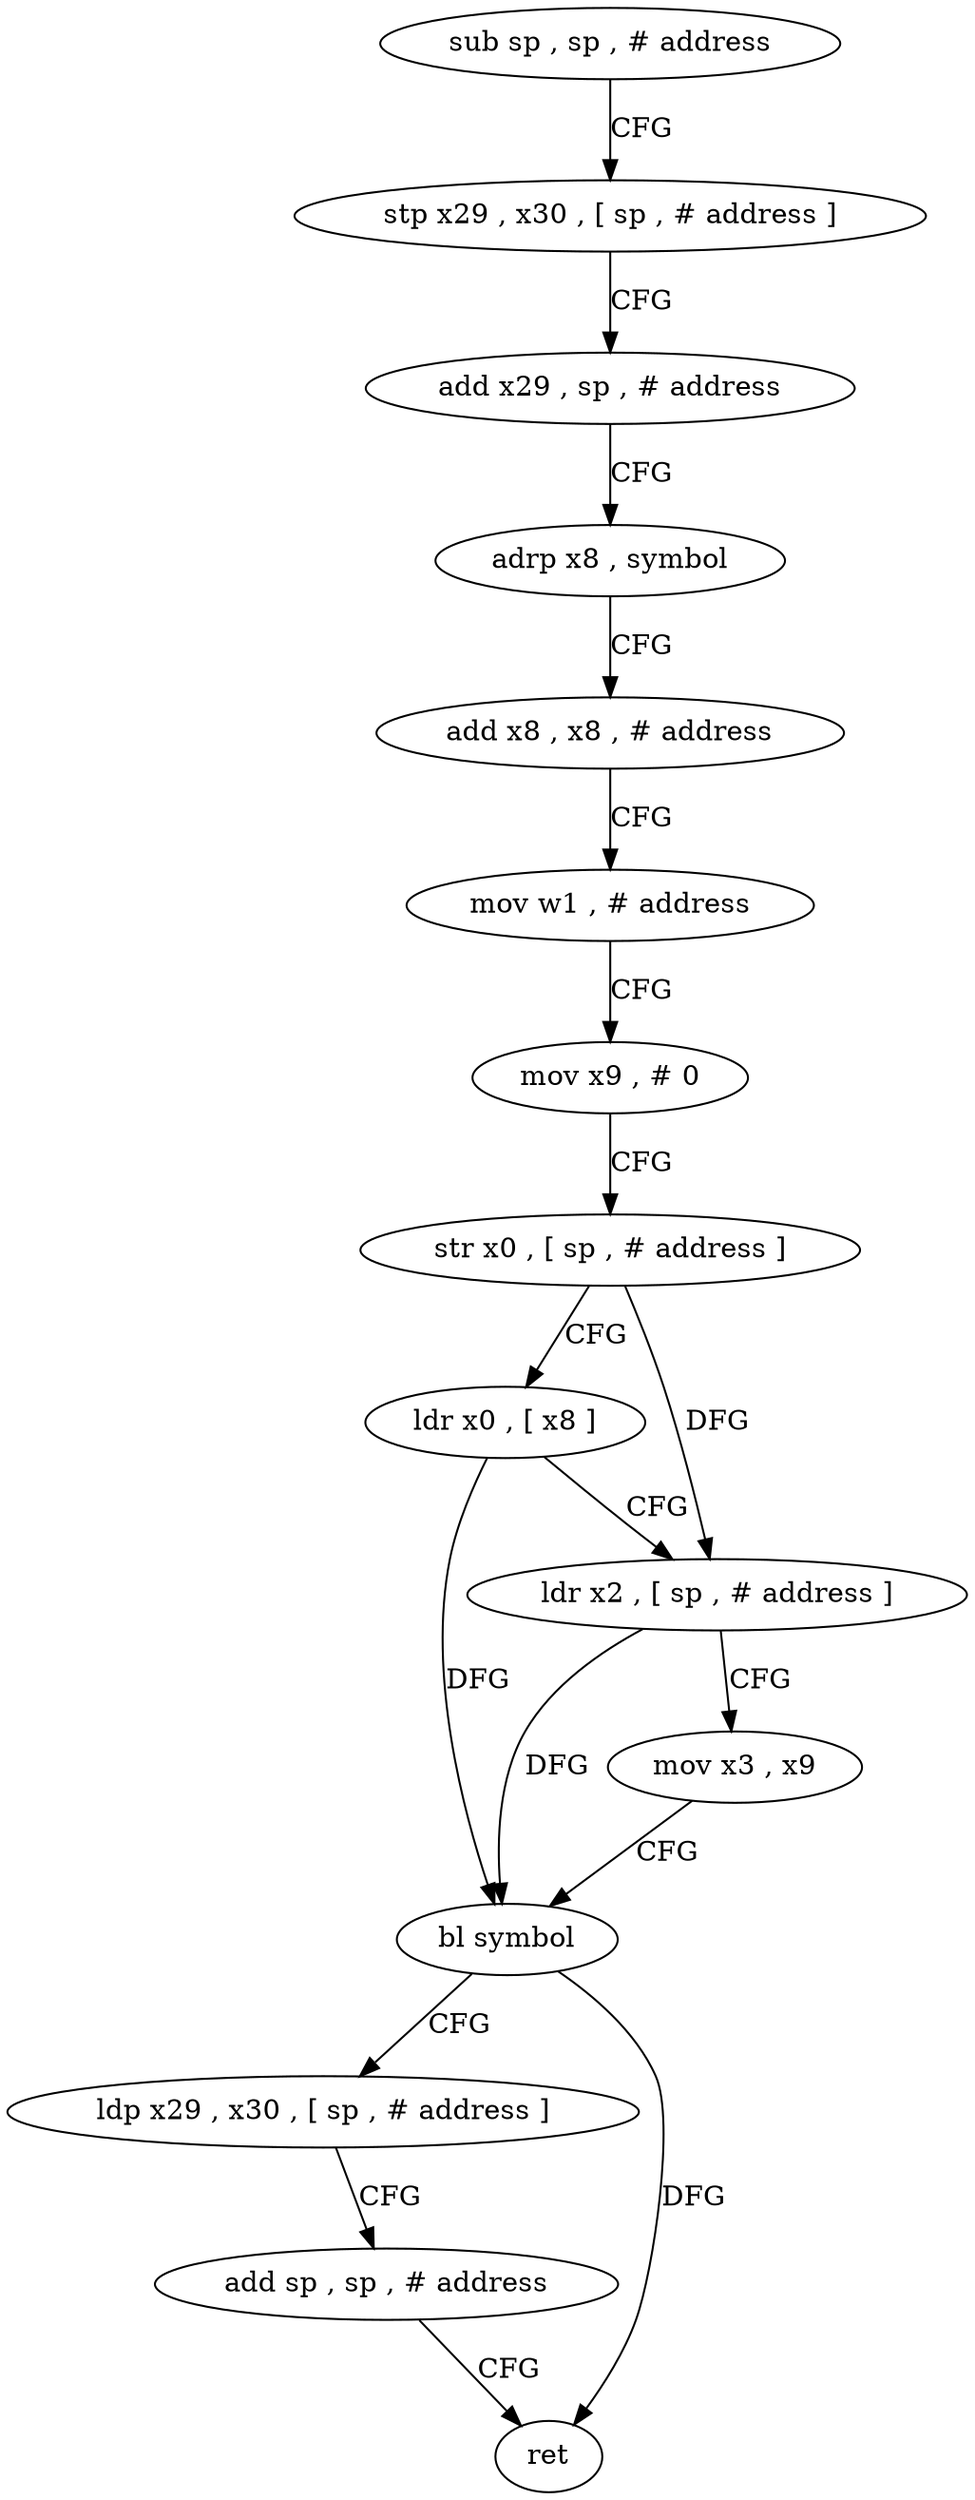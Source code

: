digraph "func" {
"4215044" [label = "sub sp , sp , # address" ]
"4215048" [label = "stp x29 , x30 , [ sp , # address ]" ]
"4215052" [label = "add x29 , sp , # address" ]
"4215056" [label = "adrp x8 , symbol" ]
"4215060" [label = "add x8 , x8 , # address" ]
"4215064" [label = "mov w1 , # address" ]
"4215068" [label = "mov x9 , # 0" ]
"4215072" [label = "str x0 , [ sp , # address ]" ]
"4215076" [label = "ldr x0 , [ x8 ]" ]
"4215080" [label = "ldr x2 , [ sp , # address ]" ]
"4215084" [label = "mov x3 , x9" ]
"4215088" [label = "bl symbol" ]
"4215092" [label = "ldp x29 , x30 , [ sp , # address ]" ]
"4215096" [label = "add sp , sp , # address" ]
"4215100" [label = "ret" ]
"4215044" -> "4215048" [ label = "CFG" ]
"4215048" -> "4215052" [ label = "CFG" ]
"4215052" -> "4215056" [ label = "CFG" ]
"4215056" -> "4215060" [ label = "CFG" ]
"4215060" -> "4215064" [ label = "CFG" ]
"4215064" -> "4215068" [ label = "CFG" ]
"4215068" -> "4215072" [ label = "CFG" ]
"4215072" -> "4215076" [ label = "CFG" ]
"4215072" -> "4215080" [ label = "DFG" ]
"4215076" -> "4215080" [ label = "CFG" ]
"4215076" -> "4215088" [ label = "DFG" ]
"4215080" -> "4215084" [ label = "CFG" ]
"4215080" -> "4215088" [ label = "DFG" ]
"4215084" -> "4215088" [ label = "CFG" ]
"4215088" -> "4215092" [ label = "CFG" ]
"4215088" -> "4215100" [ label = "DFG" ]
"4215092" -> "4215096" [ label = "CFG" ]
"4215096" -> "4215100" [ label = "CFG" ]
}
